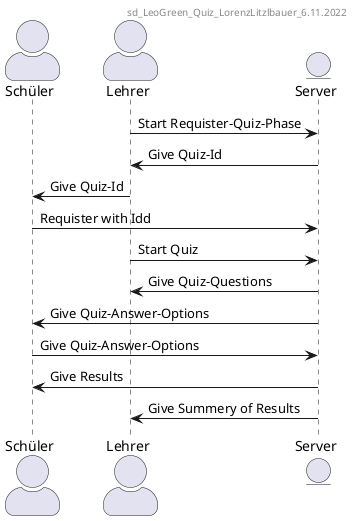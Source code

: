 @startuml LeoGreen_Quiz
skinparam actorStyle awesome

header sd_LeoGreen_Quiz_LorenzLitzlbauer_6.11.2022

actor Schüler as sü
actor Lehrer as l
entity Server as se

l -> se : Start Requister-Quiz-Phase 
se -> l : Give Quiz-Id
l -> sü : Give Quiz-Id
sü -> se : Requister with Idd
l -> se : Start Quiz
se -> l : Give Quiz-Questions
se -> sü : Give Quiz-Answer-Options
sü -> se : Give Quiz-Answer-Options
se -> sü : Give Results
se -> l : Give Summery of Results

@enduml